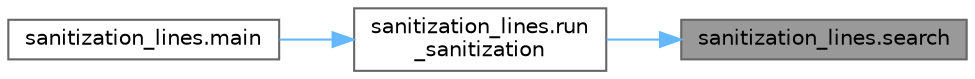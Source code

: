 digraph "sanitization_lines.search"
{
 // LATEX_PDF_SIZE
  bgcolor="transparent";
  edge [fontname=Helvetica,fontsize=10,labelfontname=Helvetica,labelfontsize=10];
  node [fontname=Helvetica,fontsize=10,shape=box,height=0.2,width=0.4];
  rankdir="RL";
  Node1 [id="Node000001",label="sanitization_lines.search",height=0.2,width=0.4,color="gray40", fillcolor="grey60", style="filled", fontcolor="black",tooltip=" "];
  Node1 -> Node2 [id="edge1_Node000001_Node000002",dir="back",color="steelblue1",style="solid",tooltip=" "];
  Node2 [id="Node000002",label="sanitization_lines.run\l_sanitization",height=0.2,width=0.4,color="grey40", fillcolor="white", style="filled",URL="$namespacesanitization__lines.html#a3e6b9b77da7884560aa7368a10b111a4",tooltip=" "];
  Node2 -> Node3 [id="edge2_Node000002_Node000003",dir="back",color="steelblue1",style="solid",tooltip=" "];
  Node3 [id="Node000003",label="sanitization_lines.main",height=0.2,width=0.4,color="grey40", fillcolor="white", style="filled",URL="$namespacesanitization__lines.html#a0bca99ba0b24b4fefe2eb0426e90c77f",tooltip=" "];
}
